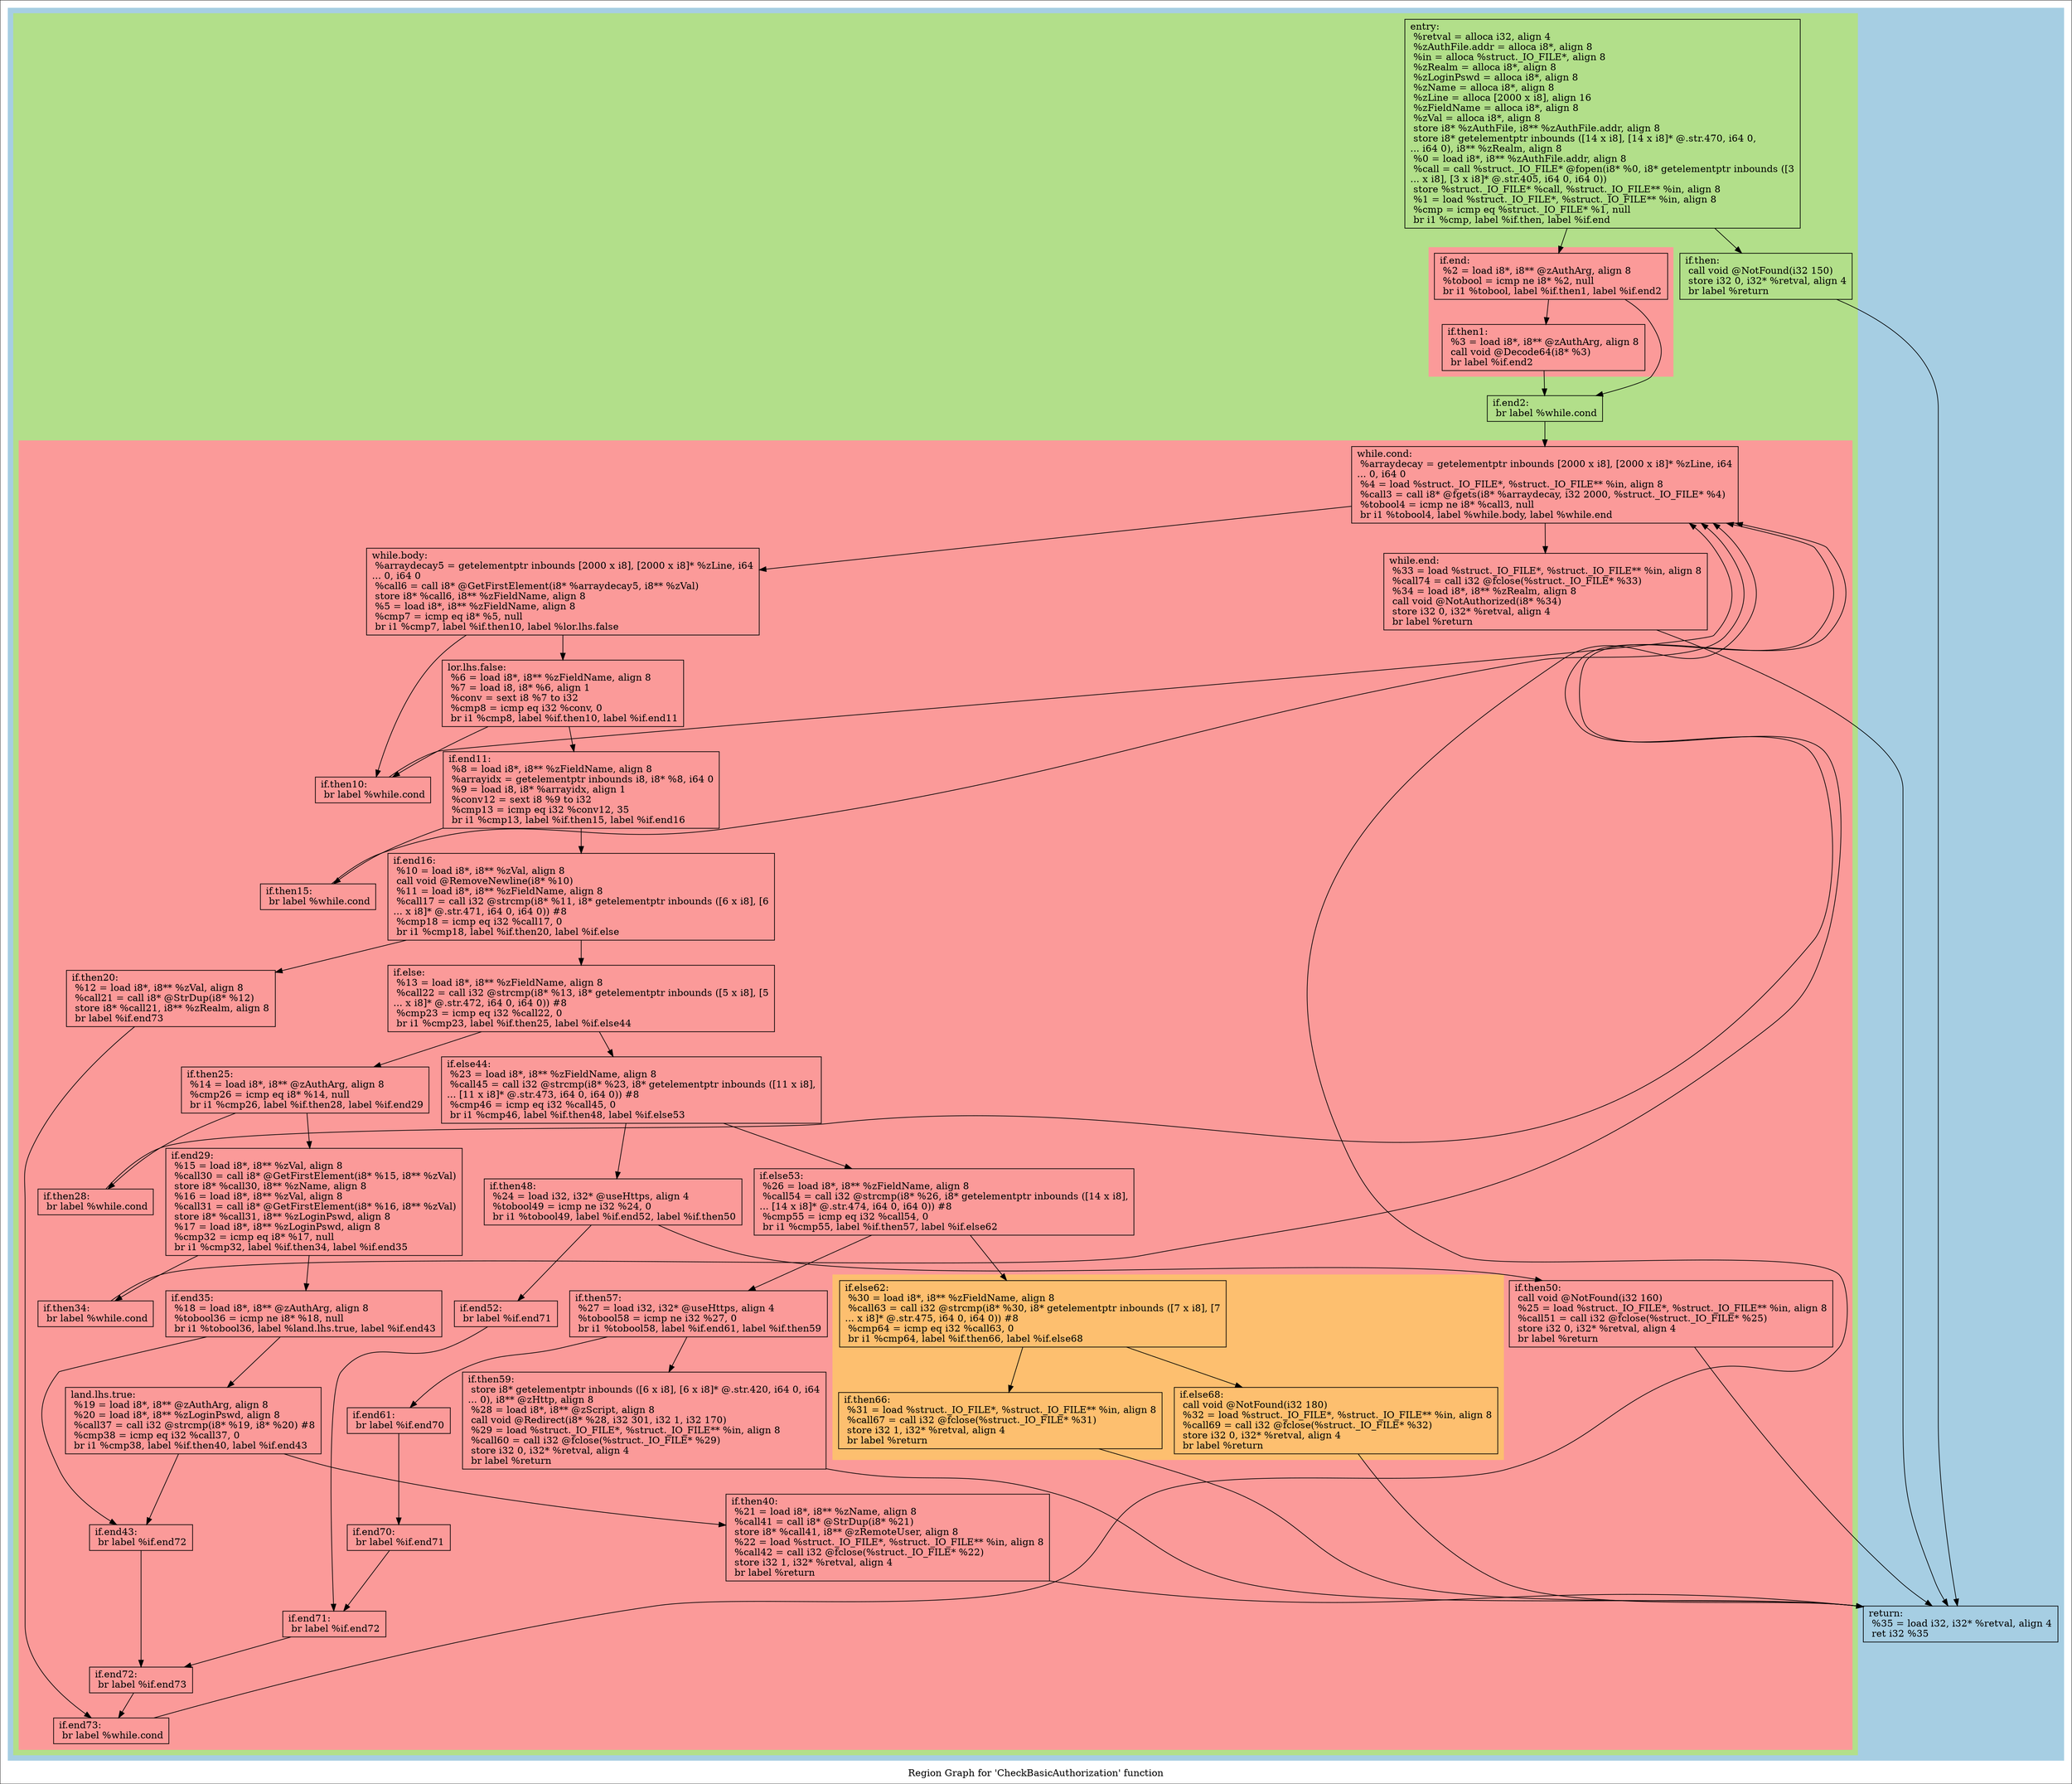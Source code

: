 digraph "Region Graph for 'CheckBasicAuthorization' function" {
	label="Region Graph for 'CheckBasicAuthorization' function";

	Node0x8bbaf0 [shape=record,label="{entry:\l  %retval = alloca i32, align 4\l  %zAuthFile.addr = alloca i8*, align 8\l  %in = alloca %struct._IO_FILE*, align 8\l  %zRealm = alloca i8*, align 8\l  %zLoginPswd = alloca i8*, align 8\l  %zName = alloca i8*, align 8\l  %zLine = alloca [2000 x i8], align 16\l  %zFieldName = alloca i8*, align 8\l  %zVal = alloca i8*, align 8\l  store i8* %zAuthFile, i8** %zAuthFile.addr, align 8\l  store i8* getelementptr inbounds ([14 x i8], [14 x i8]* @.str.470, i64 0,\l... i64 0), i8** %zRealm, align 8\l  %0 = load i8*, i8** %zAuthFile.addr, align 8\l  %call = call %struct._IO_FILE* @fopen(i8* %0, i8* getelementptr inbounds ([3\l... x i8], [3 x i8]* @.str.405, i64 0, i64 0))\l  store %struct._IO_FILE* %call, %struct._IO_FILE** %in, align 8\l  %1 = load %struct._IO_FILE*, %struct._IO_FILE** %in, align 8\l  %cmp = icmp eq %struct._IO_FILE* %1, null\l  br i1 %cmp, label %if.then, label %if.end\l}"];
	Node0x8bbaf0 -> Node0x8cafc0;
	Node0x8bbaf0 -> Node0x8c1ed0;
	Node0x8cafc0 [shape=record,label="{if.then:                                          \l  call void @NotFound(i32 150)\l  store i32 0, i32* %retval, align 4\l  br label %return\l}"];
	Node0x8cafc0 -> Node0x91ee30;
	Node0x91ee30 [shape=record,label="{return:                                           \l  %35 = load i32, i32* %retval, align 4\l  ret i32 %35\l}"];
	Node0x8c1ed0 [shape=record,label="{if.end:                                           \l  %2 = load i8*, i8** @zAuthArg, align 8\l  %tobool = icmp ne i8* %2, null\l  br i1 %tobool, label %if.then1, label %if.end2\l}"];
	Node0x8c1ed0 -> Node0x8b5bc0;
	Node0x8c1ed0 -> Node0x90df30;
	Node0x8b5bc0 [shape=record,label="{if.then1:                                         \l  %3 = load i8*, i8** @zAuthArg, align 8\l  call void @Decode64(i8* %3)\l  br label %if.end2\l}"];
	Node0x8b5bc0 -> Node0x90df30;
	Node0x90df30 [shape=record,label="{if.end2:                                          \l  br label %while.cond\l}"];
	Node0x90df30 -> Node0x962460;
	Node0x962460 [shape=record,label="{while.cond:                                       \l  %arraydecay = getelementptr inbounds [2000 x i8], [2000 x i8]* %zLine, i64\l... 0, i64 0\l  %4 = load %struct._IO_FILE*, %struct._IO_FILE** %in, align 8\l  %call3 = call i8* @fgets(i8* %arraydecay, i32 2000, %struct._IO_FILE* %4)\l  %tobool4 = icmp ne i8* %call3, null\l  br i1 %tobool4, label %while.body, label %while.end\l}"];
	Node0x962460 -> Node0x8ef910;
	Node0x962460 -> Node0x89e360;
	Node0x8ef910 [shape=record,label="{while.body:                                       \l  %arraydecay5 = getelementptr inbounds [2000 x i8], [2000 x i8]* %zLine, i64\l... 0, i64 0\l  %call6 = call i8* @GetFirstElement(i8* %arraydecay5, i8** %zVal)\l  store i8* %call6, i8** %zFieldName, align 8\l  %5 = load i8*, i8** %zFieldName, align 8\l  %cmp7 = icmp eq i8* %5, null\l  br i1 %cmp7, label %if.then10, label %lor.lhs.false\l}"];
	Node0x8ef910 -> Node0x925980;
	Node0x8ef910 -> Node0x96df20;
	Node0x925980 [shape=record,label="{if.then10:                                        \l  br label %while.cond\l}"];
	Node0x925980 -> Node0x962460[constraint=false];
	Node0x96df20 [shape=record,label="{lor.lhs.false:                                    \l  %6 = load i8*, i8** %zFieldName, align 8\l  %7 = load i8, i8* %6, align 1\l  %conv = sext i8 %7 to i32\l  %cmp8 = icmp eq i32 %conv, 0\l  br i1 %cmp8, label %if.then10, label %if.end11\l}"];
	Node0x96df20 -> Node0x925980;
	Node0x96df20 -> Node0x8b2fc0;
	Node0x8b2fc0 [shape=record,label="{if.end11:                                         \l  %8 = load i8*, i8** %zFieldName, align 8\l  %arrayidx = getelementptr inbounds i8, i8* %8, i64 0\l  %9 = load i8, i8* %arrayidx, align 1\l  %conv12 = sext i8 %9 to i32\l  %cmp13 = icmp eq i32 %conv12, 35\l  br i1 %cmp13, label %if.then15, label %if.end16\l}"];
	Node0x8b2fc0 -> Node0x8d9f10;
	Node0x8b2fc0 -> Node0x913e40;
	Node0x8d9f10 [shape=record,label="{if.then15:                                        \l  br label %while.cond\l}"];
	Node0x8d9f10 -> Node0x962460[constraint=false];
	Node0x913e40 [shape=record,label="{if.end16:                                         \l  %10 = load i8*, i8** %zVal, align 8\l  call void @RemoveNewline(i8* %10)\l  %11 = load i8*, i8** %zFieldName, align 8\l  %call17 = call i32 @strcmp(i8* %11, i8* getelementptr inbounds ([6 x i8], [6\l... x i8]* @.str.471, i64 0, i64 0)) #8\l  %cmp18 = icmp eq i32 %call17, 0\l  br i1 %cmp18, label %if.then20, label %if.else\l}"];
	Node0x913e40 -> Node0x900a10;
	Node0x913e40 -> Node0x8b5da0;
	Node0x900a10 [shape=record,label="{if.then20:                                        \l  %12 = load i8*, i8** %zVal, align 8\l  %call21 = call i8* @StrDup(i8* %12)\l  store i8* %call21, i8** %zRealm, align 8\l  br label %if.end73\l}"];
	Node0x900a10 -> Node0x901c00;
	Node0x901c00 [shape=record,label="{if.end73:                                         \l  br label %while.cond\l}"];
	Node0x901c00 -> Node0x962460[constraint=false];
	Node0x8b5da0 [shape=record,label="{if.else:                                          \l  %13 = load i8*, i8** %zFieldName, align 8\l  %call22 = call i32 @strcmp(i8* %13, i8* getelementptr inbounds ([5 x i8], [5\l... x i8]* @.str.472, i64 0, i64 0)) #8\l  %cmp23 = icmp eq i32 %call22, 0\l  br i1 %cmp23, label %if.then25, label %if.else44\l}"];
	Node0x8b5da0 -> Node0x8d1d70;
	Node0x8b5da0 -> Node0x89e780;
	Node0x8d1d70 [shape=record,label="{if.then25:                                        \l  %14 = load i8*, i8** @zAuthArg, align 8\l  %cmp26 = icmp eq i8* %14, null\l  br i1 %cmp26, label %if.then28, label %if.end29\l}"];
	Node0x8d1d70 -> Node0x926a20;
	Node0x8d1d70 -> Node0x8cfae0;
	Node0x926a20 [shape=record,label="{if.then28:                                        \l  br label %while.cond\l}"];
	Node0x926a20 -> Node0x962460[constraint=false];
	Node0x8cfae0 [shape=record,label="{if.end29:                                         \l  %15 = load i8*, i8** %zVal, align 8\l  %call30 = call i8* @GetFirstElement(i8* %15, i8** %zVal)\l  store i8* %call30, i8** %zName, align 8\l  %16 = load i8*, i8** %zVal, align 8\l  %call31 = call i8* @GetFirstElement(i8* %16, i8** %zVal)\l  store i8* %call31, i8** %zLoginPswd, align 8\l  %17 = load i8*, i8** %zLoginPswd, align 8\l  %cmp32 = icmp eq i8* %17, null\l  br i1 %cmp32, label %if.then34, label %if.end35\l}"];
	Node0x8cfae0 -> Node0x8f9ad0;
	Node0x8cfae0 -> Node0x8dd300;
	Node0x8f9ad0 [shape=record,label="{if.then34:                                        \l  br label %while.cond\l}"];
	Node0x8f9ad0 -> Node0x962460[constraint=false];
	Node0x8dd300 [shape=record,label="{if.end35:                                         \l  %18 = load i8*, i8** @zAuthArg, align 8\l  %tobool36 = icmp ne i8* %18, null\l  br i1 %tobool36, label %land.lhs.true, label %if.end43\l}"];
	Node0x8dd300 -> Node0x91fe10;
	Node0x8dd300 -> Node0x907ad0;
	Node0x91fe10 [shape=record,label="{land.lhs.true:                                    \l  %19 = load i8*, i8** @zAuthArg, align 8\l  %20 = load i8*, i8** %zLoginPswd, align 8\l  %call37 = call i32 @strcmp(i8* %19, i8* %20) #8\l  %cmp38 = icmp eq i32 %call37, 0\l  br i1 %cmp38, label %if.then40, label %if.end43\l}"];
	Node0x91fe10 -> Node0x8febb0;
	Node0x91fe10 -> Node0x907ad0;
	Node0x8febb0 [shape=record,label="{if.then40:                                        \l  %21 = load i8*, i8** %zName, align 8\l  %call41 = call i8* @StrDup(i8* %21)\l  store i8* %call41, i8** @zRemoteUser, align 8\l  %22 = load %struct._IO_FILE*, %struct._IO_FILE** %in, align 8\l  %call42 = call i32 @fclose(%struct._IO_FILE* %22)\l  store i32 1, i32* %retval, align 4\l  br label %return\l}"];
	Node0x8febb0 -> Node0x91ee30;
	Node0x907ad0 [shape=record,label="{if.end43:                                         \l  br label %if.end72\l}"];
	Node0x907ad0 -> Node0x8b25c0;
	Node0x8b25c0 [shape=record,label="{if.end72:                                         \l  br label %if.end73\l}"];
	Node0x8b25c0 -> Node0x901c00;
	Node0x89e780 [shape=record,label="{if.else44:                                        \l  %23 = load i8*, i8** %zFieldName, align 8\l  %call45 = call i32 @strcmp(i8* %23, i8* getelementptr inbounds ([11 x i8],\l... [11 x i8]* @.str.473, i64 0, i64 0)) #8\l  %cmp46 = icmp eq i32 %call45, 0\l  br i1 %cmp46, label %if.then48, label %if.else53\l}"];
	Node0x89e780 -> Node0x8cb500;
	Node0x89e780 -> Node0x8eb3c0;
	Node0x8cb500 [shape=record,label="{if.then48:                                        \l  %24 = load i32, i32* @useHttps, align 4\l  %tobool49 = icmp ne i32 %24, 0\l  br i1 %tobool49, label %if.end52, label %if.then50\l}"];
	Node0x8cb500 -> Node0x920310;
	Node0x8cb500 -> Node0x8bd5e0;
	Node0x920310 [shape=record,label="{if.end52:                                         \l  br label %if.end71\l}"];
	Node0x920310 -> Node0x8bdb50;
	Node0x8bdb50 [shape=record,label="{if.end71:                                         \l  br label %if.end72\l}"];
	Node0x8bdb50 -> Node0x8b25c0;
	Node0x8bd5e0 [shape=record,label="{if.then50:                                        \l  call void @NotFound(i32 160)\l  %25 = load %struct._IO_FILE*, %struct._IO_FILE** %in, align 8\l  %call51 = call i32 @fclose(%struct._IO_FILE* %25)\l  store i32 0, i32* %retval, align 4\l  br label %return\l}"];
	Node0x8bd5e0 -> Node0x91ee30;
	Node0x8eb3c0 [shape=record,label="{if.else53:                                        \l  %26 = load i8*, i8** %zFieldName, align 8\l  %call54 = call i32 @strcmp(i8* %26, i8* getelementptr inbounds ([14 x i8],\l... [14 x i8]* @.str.474, i64 0, i64 0)) #8\l  %cmp55 = icmp eq i32 %call54, 0\l  br i1 %cmp55, label %if.then57, label %if.else62\l}"];
	Node0x8eb3c0 -> Node0x96aeb0;
	Node0x8eb3c0 -> Node0x8eb2d0;
	Node0x96aeb0 [shape=record,label="{if.then57:                                        \l  %27 = load i32, i32* @useHttps, align 4\l  %tobool58 = icmp ne i32 %27, 0\l  br i1 %tobool58, label %if.end61, label %if.then59\l}"];
	Node0x96aeb0 -> Node0x8b9d50;
	Node0x96aeb0 -> Node0x8b10f0;
	Node0x8b9d50 [shape=record,label="{if.end61:                                         \l  br label %if.end70\l}"];
	Node0x8b9d50 -> Node0x8b6d20;
	Node0x8b6d20 [shape=record,label="{if.end70:                                         \l  br label %if.end71\l}"];
	Node0x8b6d20 -> Node0x8bdb50;
	Node0x8b10f0 [shape=record,label="{if.then59:                                        \l  store i8* getelementptr inbounds ([6 x i8], [6 x i8]* @.str.420, i64 0, i64\l... 0), i8** @zHttp, align 8\l  %28 = load i8*, i8** @zScript, align 8\l  call void @Redirect(i8* %28, i32 301, i32 1, i32 170)\l  %29 = load %struct._IO_FILE*, %struct._IO_FILE** %in, align 8\l  %call60 = call i32 @fclose(%struct._IO_FILE* %29)\l  store i32 0, i32* %retval, align 4\l  br label %return\l}"];
	Node0x8b10f0 -> Node0x91ee30;
	Node0x8eb2d0 [shape=record,label="{if.else62:                                        \l  %30 = load i8*, i8** %zFieldName, align 8\l  %call63 = call i32 @strcmp(i8* %30, i8* getelementptr inbounds ([7 x i8], [7\l... x i8]* @.str.475, i64 0, i64 0)) #8\l  %cmp64 = icmp eq i32 %call63, 0\l  br i1 %cmp64, label %if.then66, label %if.else68\l}"];
	Node0x8eb2d0 -> Node0x8b7910;
	Node0x8eb2d0 -> Node0x8c5c70;
	Node0x8b7910 [shape=record,label="{if.then66:                                        \l  %31 = load %struct._IO_FILE*, %struct._IO_FILE** %in, align 8\l  %call67 = call i32 @fclose(%struct._IO_FILE* %31)\l  store i32 1, i32* %retval, align 4\l  br label %return\l}"];
	Node0x8b7910 -> Node0x91ee30;
	Node0x8c5c70 [shape=record,label="{if.else68:                                        \l  call void @NotFound(i32 180)\l  %32 = load %struct._IO_FILE*, %struct._IO_FILE** %in, align 8\l  %call69 = call i32 @fclose(%struct._IO_FILE* %32)\l  store i32 0, i32* %retval, align 4\l  br label %return\l}"];
	Node0x8c5c70 -> Node0x91ee30;
	Node0x89e360 [shape=record,label="{while.end:                                        \l  %33 = load %struct._IO_FILE*, %struct._IO_FILE** %in, align 8\l  %call74 = call i32 @fclose(%struct._IO_FILE* %33)\l  %34 = load i8*, i8** %zRealm, align 8\l  call void @NotAuthorized(i8* %34)\l  store i32 0, i32* %retval, align 4\l  br label %return\l}"];
	Node0x89e360 -> Node0x91ee30;
	colorscheme = "paired12"
        subgraph cluster_0x97ce50 {
          label = "";
          style = filled;
          color = 1
          subgraph cluster_0x97d050 {
            label = "";
            style = filled;
            color = 3
            subgraph cluster_0x9b8ba0 {
              label = "";
              style = filled;
              color = 5
              Node0x8c1ed0;
              Node0x8b5bc0;
            }
            subgraph cluster_0x99dcc0 {
              label = "";
              style = filled;
              color = 5
              subgraph cluster_0x9b8b20 {
                label = "";
                style = filled;
                color = 7
                Node0x8eb2d0;
                Node0x8b7910;
                Node0x8c5c70;
              }
              Node0x962460;
              Node0x8ef910;
              Node0x925980;
              Node0x96df20;
              Node0x8b2fc0;
              Node0x8d9f10;
              Node0x913e40;
              Node0x900a10;
              Node0x901c00;
              Node0x8b5da0;
              Node0x8d1d70;
              Node0x926a20;
              Node0x8cfae0;
              Node0x8f9ad0;
              Node0x8dd300;
              Node0x91fe10;
              Node0x8febb0;
              Node0x907ad0;
              Node0x8b25c0;
              Node0x89e780;
              Node0x8cb500;
              Node0x920310;
              Node0x8bdb50;
              Node0x8bd5e0;
              Node0x8eb3c0;
              Node0x96aeb0;
              Node0x8b9d50;
              Node0x8b6d20;
              Node0x8b10f0;
              Node0x89e360;
            }
            Node0x8bbaf0;
            Node0x8cafc0;
            Node0x90df30;
          }
          Node0x91ee30;
        }
}

